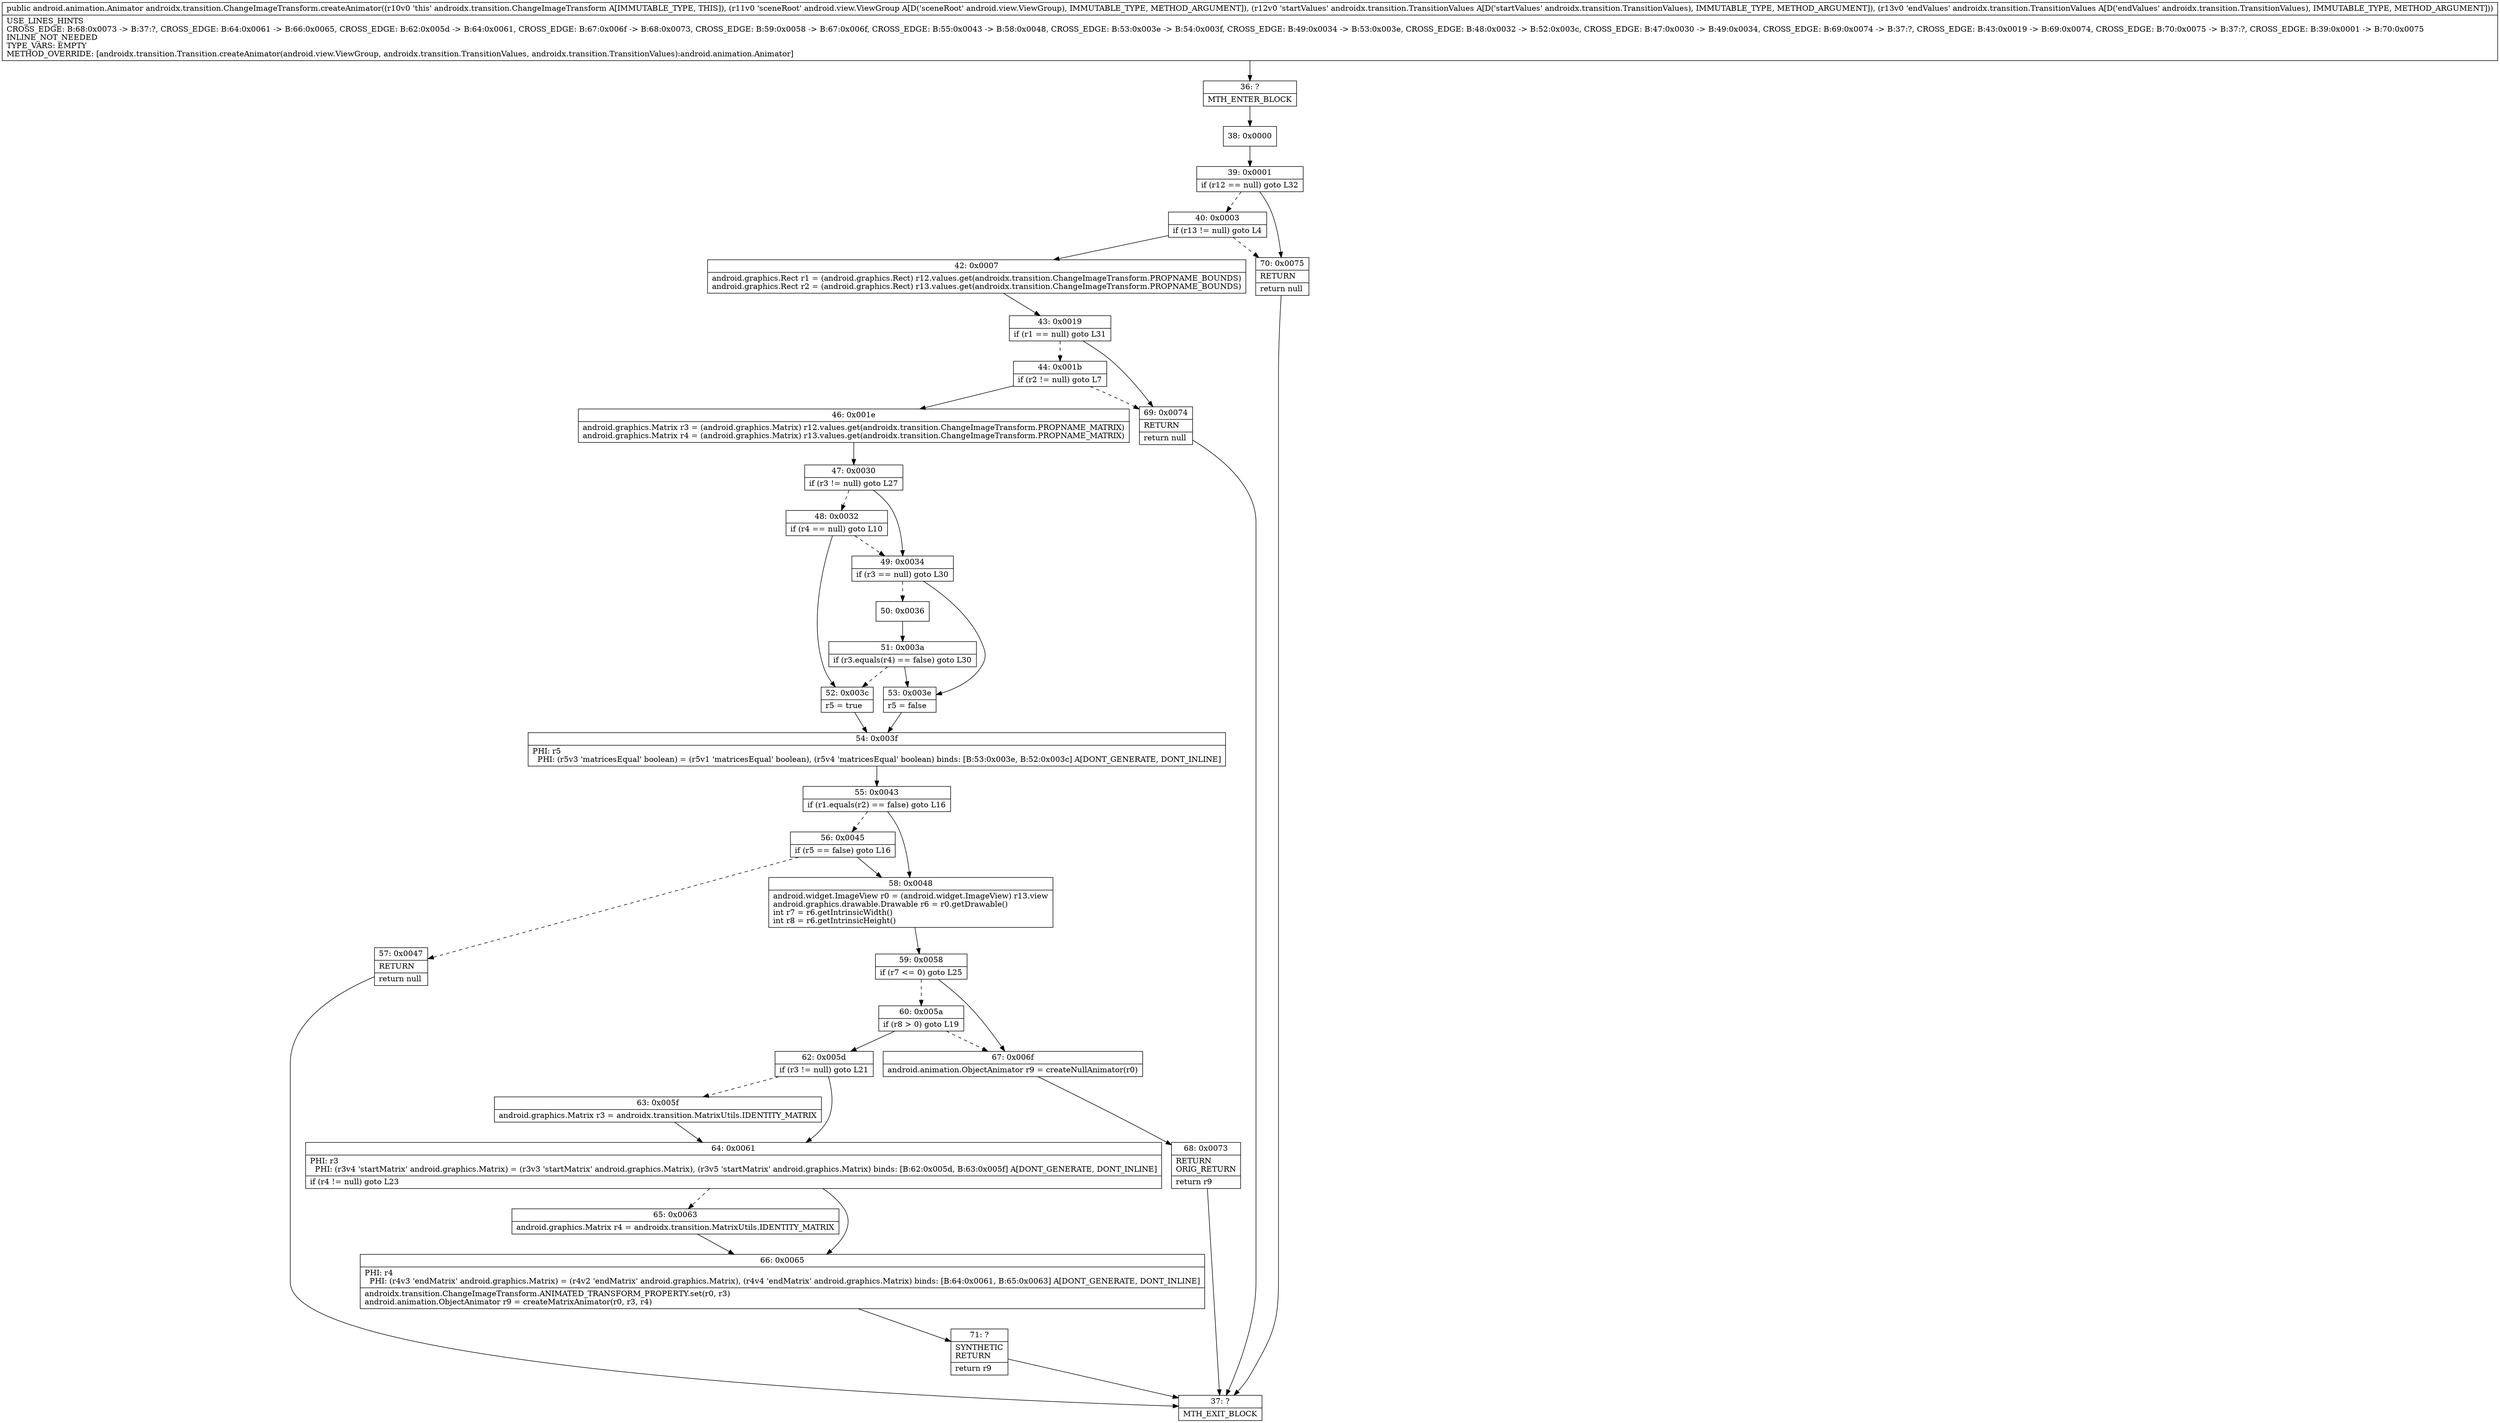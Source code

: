 digraph "CFG forandroidx.transition.ChangeImageTransform.createAnimator(Landroid\/view\/ViewGroup;Landroidx\/transition\/TransitionValues;Landroidx\/transition\/TransitionValues;)Landroid\/animation\/Animator;" {
Node_36 [shape=record,label="{36\:\ ?|MTH_ENTER_BLOCK\l}"];
Node_38 [shape=record,label="{38\:\ 0x0000}"];
Node_39 [shape=record,label="{39\:\ 0x0001|if (r12 == null) goto L32\l}"];
Node_40 [shape=record,label="{40\:\ 0x0003|if (r13 != null) goto L4\l}"];
Node_42 [shape=record,label="{42\:\ 0x0007|android.graphics.Rect r1 = (android.graphics.Rect) r12.values.get(androidx.transition.ChangeImageTransform.PROPNAME_BOUNDS)\landroid.graphics.Rect r2 = (android.graphics.Rect) r13.values.get(androidx.transition.ChangeImageTransform.PROPNAME_BOUNDS)\l}"];
Node_43 [shape=record,label="{43\:\ 0x0019|if (r1 == null) goto L31\l}"];
Node_44 [shape=record,label="{44\:\ 0x001b|if (r2 != null) goto L7\l}"];
Node_46 [shape=record,label="{46\:\ 0x001e|android.graphics.Matrix r3 = (android.graphics.Matrix) r12.values.get(androidx.transition.ChangeImageTransform.PROPNAME_MATRIX)\landroid.graphics.Matrix r4 = (android.graphics.Matrix) r13.values.get(androidx.transition.ChangeImageTransform.PROPNAME_MATRIX)\l}"];
Node_47 [shape=record,label="{47\:\ 0x0030|if (r3 != null) goto L27\l}"];
Node_48 [shape=record,label="{48\:\ 0x0032|if (r4 == null) goto L10\l}"];
Node_52 [shape=record,label="{52\:\ 0x003c|r5 = true\l}"];
Node_54 [shape=record,label="{54\:\ 0x003f|PHI: r5 \l  PHI: (r5v3 'matricesEqual' boolean) = (r5v1 'matricesEqual' boolean), (r5v4 'matricesEqual' boolean) binds: [B:53:0x003e, B:52:0x003c] A[DONT_GENERATE, DONT_INLINE]\l}"];
Node_55 [shape=record,label="{55\:\ 0x0043|if (r1.equals(r2) == false) goto L16\l}"];
Node_56 [shape=record,label="{56\:\ 0x0045|if (r5 == false) goto L16\l}"];
Node_57 [shape=record,label="{57\:\ 0x0047|RETURN\l|return null\l}"];
Node_37 [shape=record,label="{37\:\ ?|MTH_EXIT_BLOCK\l}"];
Node_58 [shape=record,label="{58\:\ 0x0048|android.widget.ImageView r0 = (android.widget.ImageView) r13.view\landroid.graphics.drawable.Drawable r6 = r0.getDrawable()\lint r7 = r6.getIntrinsicWidth()\lint r8 = r6.getIntrinsicHeight()\l}"];
Node_59 [shape=record,label="{59\:\ 0x0058|if (r7 \<= 0) goto L25\l}"];
Node_60 [shape=record,label="{60\:\ 0x005a|if (r8 \> 0) goto L19\l}"];
Node_62 [shape=record,label="{62\:\ 0x005d|if (r3 != null) goto L21\l}"];
Node_63 [shape=record,label="{63\:\ 0x005f|android.graphics.Matrix r3 = androidx.transition.MatrixUtils.IDENTITY_MATRIX\l}"];
Node_64 [shape=record,label="{64\:\ 0x0061|PHI: r3 \l  PHI: (r3v4 'startMatrix' android.graphics.Matrix) = (r3v3 'startMatrix' android.graphics.Matrix), (r3v5 'startMatrix' android.graphics.Matrix) binds: [B:62:0x005d, B:63:0x005f] A[DONT_GENERATE, DONT_INLINE]\l|if (r4 != null) goto L23\l}"];
Node_65 [shape=record,label="{65\:\ 0x0063|android.graphics.Matrix r4 = androidx.transition.MatrixUtils.IDENTITY_MATRIX\l}"];
Node_66 [shape=record,label="{66\:\ 0x0065|PHI: r4 \l  PHI: (r4v3 'endMatrix' android.graphics.Matrix) = (r4v2 'endMatrix' android.graphics.Matrix), (r4v4 'endMatrix' android.graphics.Matrix) binds: [B:64:0x0061, B:65:0x0063] A[DONT_GENERATE, DONT_INLINE]\l|androidx.transition.ChangeImageTransform.ANIMATED_TRANSFORM_PROPERTY.set(r0, r3)\landroid.animation.ObjectAnimator r9 = createMatrixAnimator(r0, r3, r4)\l}"];
Node_71 [shape=record,label="{71\:\ ?|SYNTHETIC\lRETURN\l|return r9\l}"];
Node_67 [shape=record,label="{67\:\ 0x006f|android.animation.ObjectAnimator r9 = createNullAnimator(r0)\l}"];
Node_68 [shape=record,label="{68\:\ 0x0073|RETURN\lORIG_RETURN\l|return r9\l}"];
Node_49 [shape=record,label="{49\:\ 0x0034|if (r3 == null) goto L30\l}"];
Node_50 [shape=record,label="{50\:\ 0x0036}"];
Node_51 [shape=record,label="{51\:\ 0x003a|if (r3.equals(r4) == false) goto L30\l}"];
Node_53 [shape=record,label="{53\:\ 0x003e|r5 = false\l}"];
Node_69 [shape=record,label="{69\:\ 0x0074|RETURN\l|return null\l}"];
Node_70 [shape=record,label="{70\:\ 0x0075|RETURN\l|return null\l}"];
MethodNode[shape=record,label="{public android.animation.Animator androidx.transition.ChangeImageTransform.createAnimator((r10v0 'this' androidx.transition.ChangeImageTransform A[IMMUTABLE_TYPE, THIS]), (r11v0 'sceneRoot' android.view.ViewGroup A[D('sceneRoot' android.view.ViewGroup), IMMUTABLE_TYPE, METHOD_ARGUMENT]), (r12v0 'startValues' androidx.transition.TransitionValues A[D('startValues' androidx.transition.TransitionValues), IMMUTABLE_TYPE, METHOD_ARGUMENT]), (r13v0 'endValues' androidx.transition.TransitionValues A[D('endValues' androidx.transition.TransitionValues), IMMUTABLE_TYPE, METHOD_ARGUMENT]))  | USE_LINES_HINTS\lCROSS_EDGE: B:68:0x0073 \-\> B:37:?, CROSS_EDGE: B:64:0x0061 \-\> B:66:0x0065, CROSS_EDGE: B:62:0x005d \-\> B:64:0x0061, CROSS_EDGE: B:67:0x006f \-\> B:68:0x0073, CROSS_EDGE: B:59:0x0058 \-\> B:67:0x006f, CROSS_EDGE: B:55:0x0043 \-\> B:58:0x0048, CROSS_EDGE: B:53:0x003e \-\> B:54:0x003f, CROSS_EDGE: B:49:0x0034 \-\> B:53:0x003e, CROSS_EDGE: B:48:0x0032 \-\> B:52:0x003c, CROSS_EDGE: B:47:0x0030 \-\> B:49:0x0034, CROSS_EDGE: B:69:0x0074 \-\> B:37:?, CROSS_EDGE: B:43:0x0019 \-\> B:69:0x0074, CROSS_EDGE: B:70:0x0075 \-\> B:37:?, CROSS_EDGE: B:39:0x0001 \-\> B:70:0x0075\lINLINE_NOT_NEEDED\lTYPE_VARS: EMPTY\lMETHOD_OVERRIDE: [androidx.transition.Transition.createAnimator(android.view.ViewGroup, androidx.transition.TransitionValues, androidx.transition.TransitionValues):android.animation.Animator]\l}"];
MethodNode -> Node_36;Node_36 -> Node_38;
Node_38 -> Node_39;
Node_39 -> Node_40[style=dashed];
Node_39 -> Node_70;
Node_40 -> Node_42;
Node_40 -> Node_70[style=dashed];
Node_42 -> Node_43;
Node_43 -> Node_44[style=dashed];
Node_43 -> Node_69;
Node_44 -> Node_46;
Node_44 -> Node_69[style=dashed];
Node_46 -> Node_47;
Node_47 -> Node_48[style=dashed];
Node_47 -> Node_49;
Node_48 -> Node_49[style=dashed];
Node_48 -> Node_52;
Node_52 -> Node_54;
Node_54 -> Node_55;
Node_55 -> Node_56[style=dashed];
Node_55 -> Node_58;
Node_56 -> Node_57[style=dashed];
Node_56 -> Node_58;
Node_57 -> Node_37;
Node_58 -> Node_59;
Node_59 -> Node_60[style=dashed];
Node_59 -> Node_67;
Node_60 -> Node_62;
Node_60 -> Node_67[style=dashed];
Node_62 -> Node_63[style=dashed];
Node_62 -> Node_64;
Node_63 -> Node_64;
Node_64 -> Node_65[style=dashed];
Node_64 -> Node_66;
Node_65 -> Node_66;
Node_66 -> Node_71;
Node_71 -> Node_37;
Node_67 -> Node_68;
Node_68 -> Node_37;
Node_49 -> Node_50[style=dashed];
Node_49 -> Node_53;
Node_50 -> Node_51;
Node_51 -> Node_52[style=dashed];
Node_51 -> Node_53;
Node_53 -> Node_54;
Node_69 -> Node_37;
Node_70 -> Node_37;
}

